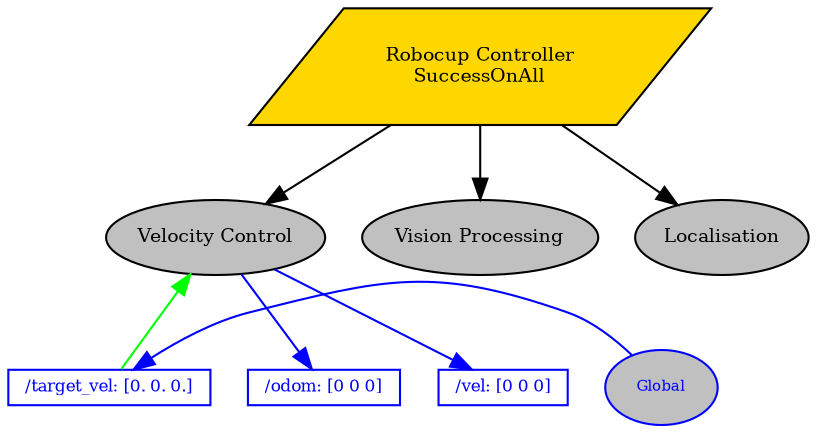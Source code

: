 digraph pastafarianism {
ordering=out;
graph [fontname="times-roman"];
node [fontname="times-roman"];
edge [fontname="times-roman"];
"Robocup Controller" [label="Robocup Controller\nSuccessOnAll", shape=parallelogram, style=filled, fillcolor=gold, fontsize=9, fontcolor=black];
"Velocity Control" [label="Velocity Control", shape=ellipse, style=filled, fillcolor=gray, fontsize=9, fontcolor=black];
"Robocup Controller" -> "Velocity Control";
"Vision Processing" [label="Vision Processing", shape=ellipse, style=filled, fillcolor=gray, fontsize=9, fontcolor=black];
"Robocup Controller" -> "Vision Processing";
Localisation [label=Localisation, shape=ellipse, style=filled, fillcolor=gray, fontsize=9, fontcolor=black];
"Robocup Controller" -> Localisation;
"/target_vel" -> "Velocity Control" [color=green, constraint=false, weight=0];
Global -> "/target_vel" [color=blue, constraint=false, weight=0];
"Velocity Control" -> "/odom" [color=blue, constraint=false, weight=0];
"Velocity Control" -> "/vel" [color=blue, constraint=false, weight=0];
subgraph Blackboard {
id=Blackboard;
label=Blackboard;
rank=sink;
Global [label=Global, shape=ellipse, style=filled, color=blue, fillcolor=gray, fontsize=7, fontcolor=blue];
"/target_vel" [label="/target_vel: [0. 0. 0.]", shape=box, style=filled, color=blue, fillcolor=white, fontsize=8, fontcolor=blue, width=0, height=0, fixedsize=false];
"/odom" [label="/odom: [0 0 0]", shape=box, style=filled, color=blue, fillcolor=white, fontsize=8, fontcolor=blue, width=0, height=0, fixedsize=false];
"/vel" [label="/vel: [0 0 0]", shape=box, style=filled, color=blue, fillcolor=white, fontsize=8, fontcolor=blue, width=0, height=0, fixedsize=false];
}
}
